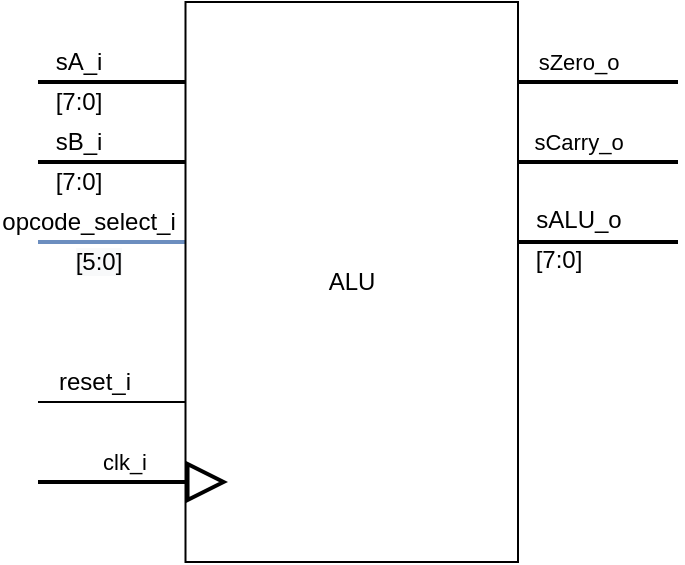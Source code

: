 <mxfile version="13.0.3" type="device"><diagram id="kKXHNzVlLTAeOdKcuCIf" name="Page-1"><mxGraphModel dx="1178" dy="675" grid="1" gridSize="10" guides="1" tooltips="1" connect="1" arrows="1" fold="1" page="1" pageScale="1" pageWidth="827" pageHeight="1169" math="0" shadow="0"><root><mxCell id="0"/><mxCell id="1" parent="0"/><mxCell id="d-rtRdby2LiXi9DGqDz9-1" style="edgeStyle=orthogonalEdgeStyle;rounded=0;orthogonalLoop=1;jettySize=auto;html=1;endArrow=none;endFill=0;strokeWidth=2;fillColor=#dae8fc;strokeColor=#6c8ebf;" parent="1" source="LuXC71RRRRHaPjELrGPR-2" edge="1"><mxGeometry relative="1" as="geometry"><mxPoint x="200" y="280" as="targetPoint"/><Array as="points"><mxPoint x="220" y="280"/><mxPoint x="220" y="280"/></Array></mxGeometry></mxCell><mxCell id="d-rtRdby2LiXi9DGqDz9-2" value="&lt;span style=&quot;font-size: 12px;&quot;&gt;opcode_select_i&lt;/span&gt;" style="edgeLabel;html=1;align=center;verticalAlign=middle;resizable=0;points=[];labelBackgroundColor=none;" parent="d-rtRdby2LiXi9DGqDz9-1" vertex="1" connectable="0"><mxGeometry x="0.757" y="-1" relative="1" as="geometry"><mxPoint x="16.05" y="-9" as="offset"/></mxGeometry></mxCell><mxCell id="d-rtRdby2LiXi9DGqDz9-3" value="&lt;span style=&quot;font-size: 12px ; background-color: rgb(248 , 249 , 250)&quot;&gt;[5:0]&lt;/span&gt;" style="edgeLabel;html=1;align=center;verticalAlign=middle;resizable=0;points=[];" parent="d-rtRdby2LiXi9DGqDz9-1" vertex="1" connectable="0"><mxGeometry x="0.719" y="2" relative="1" as="geometry"><mxPoint x="19.45" y="8" as="offset"/></mxGeometry></mxCell><mxCell id="F3AD7JCNkeXABy7_YF7N-1" style="edgeStyle=orthogonalEdgeStyle;rounded=0;orthogonalLoop=1;jettySize=auto;html=1;strokeWidth=2;endArrow=none;endFill=0;" edge="1" parent="1" source="LuXC71RRRRHaPjELrGPR-2"><mxGeometry relative="1" as="geometry"><mxPoint x="520" y="280" as="targetPoint"/><Array as="points"><mxPoint x="460" y="280"/><mxPoint x="460" y="280"/></Array></mxGeometry></mxCell><mxCell id="F3AD7JCNkeXABy7_YF7N-2" value="&lt;span style=&quot;font-size: 12px;&quot;&gt;sALU_o&lt;/span&gt;" style="edgeLabel;html=1;align=center;verticalAlign=middle;resizable=0;points=[];labelBackgroundColor=none;" vertex="1" connectable="0" parent="F3AD7JCNkeXABy7_YF7N-1"><mxGeometry x="0.245" relative="1" as="geometry"><mxPoint x="-20" y="-10.8" as="offset"/></mxGeometry></mxCell><mxCell id="F3AD7JCNkeXABy7_YF7N-3" value="&lt;span style=&quot;font-size: 12px;&quot;&gt;[7:0]&lt;/span&gt;" style="edgeLabel;html=1;align=center;verticalAlign=middle;resizable=0;points=[];labelBackgroundColor=none;" vertex="1" connectable="0" parent="F3AD7JCNkeXABy7_YF7N-1"><mxGeometry y="-28" relative="1" as="geometry"><mxPoint x="-20" y="-18.8" as="offset"/></mxGeometry></mxCell><mxCell id="F3AD7JCNkeXABy7_YF7N-5" style="edgeStyle=orthogonalEdgeStyle;rounded=0;orthogonalLoop=1;jettySize=auto;html=1;endArrow=none;endFill=0;strokeWidth=2;" edge="1" parent="1" source="LuXC71RRRRHaPjELrGPR-2"><mxGeometry relative="1" as="geometry"><mxPoint x="520" y="200" as="targetPoint"/><Array as="points"><mxPoint x="500" y="200"/><mxPoint x="500" y="200"/></Array></mxGeometry></mxCell><mxCell id="F3AD7JCNkeXABy7_YF7N-6" value="sZero_o" style="edgeLabel;html=1;align=center;verticalAlign=middle;resizable=0;points=[];labelBackgroundColor=none;" vertex="1" connectable="0" parent="F3AD7JCNkeXABy7_YF7N-5"><mxGeometry x="0.25" y="39" relative="1" as="geometry"><mxPoint x="-20" y="29" as="offset"/></mxGeometry></mxCell><mxCell id="F3AD7JCNkeXABy7_YF7N-7" style="edgeStyle=orthogonalEdgeStyle;rounded=0;orthogonalLoop=1;jettySize=auto;html=1;endArrow=none;endFill=0;strokeWidth=2;" edge="1" parent="1" source="LuXC71RRRRHaPjELrGPR-2"><mxGeometry relative="1" as="geometry"><mxPoint x="520" y="240" as="targetPoint"/><Array as="points"><mxPoint x="490" y="240"/><mxPoint x="490" y="240"/></Array></mxGeometry></mxCell><mxCell id="F3AD7JCNkeXABy7_YF7N-8" value="sCarry_o" style="edgeLabel;html=1;align=center;verticalAlign=middle;resizable=0;points=[];labelBackgroundColor=none;" vertex="1" connectable="0" parent="F3AD7JCNkeXABy7_YF7N-7"><mxGeometry x="0.25" y="40" relative="1" as="geometry"><mxPoint x="-20" y="30" as="offset"/></mxGeometry></mxCell><mxCell id="F3AD7JCNkeXABy7_YF7N-10" style="edgeStyle=orthogonalEdgeStyle;rounded=0;orthogonalLoop=1;jettySize=auto;html=1;endArrow=none;endFill=0;strokeWidth=2;" edge="1" parent="1" source="LuXC71RRRRHaPjELrGPR-2"><mxGeometry relative="1" as="geometry"><mxPoint x="200" y="200" as="targetPoint"/><Array as="points"><mxPoint x="260" y="200"/><mxPoint x="260" y="200"/></Array></mxGeometry></mxCell><mxCell id="F3AD7JCNkeXABy7_YF7N-11" value="&lt;span style=&quot;font-size: 12px;&quot;&gt;sA_i&lt;/span&gt;" style="edgeLabel;html=1;align=center;verticalAlign=middle;resizable=0;points=[];labelBackgroundColor=none;" vertex="1" connectable="0" parent="F3AD7JCNkeXABy7_YF7N-10"><mxGeometry x="0.843" y="-1" relative="1" as="geometry"><mxPoint x="14.25" y="-9" as="offset"/></mxGeometry></mxCell><mxCell id="F3AD7JCNkeXABy7_YF7N-12" value="&lt;span style=&quot;font-size: 12px;&quot;&gt;[7:0]&lt;/span&gt;" style="edgeLabel;html=1;align=center;verticalAlign=middle;resizable=0;points=[];labelBackgroundColor=none;" vertex="1" connectable="0" parent="F3AD7JCNkeXABy7_YF7N-10"><mxGeometry x="-0.627" y="2" relative="1" as="geometry"><mxPoint x="-40.15" y="8" as="offset"/></mxGeometry></mxCell><mxCell id="F3AD7JCNkeXABy7_YF7N-14" style="edgeStyle=orthogonalEdgeStyle;rounded=0;orthogonalLoop=1;jettySize=auto;html=1;endArrow=none;endFill=0;strokeWidth=2;" edge="1" parent="1" source="LuXC71RRRRHaPjELrGPR-2"><mxGeometry relative="1" as="geometry"><mxPoint x="200" y="240" as="targetPoint"/><Array as="points"><mxPoint x="260" y="240"/><mxPoint x="260" y="240"/></Array></mxGeometry></mxCell><mxCell id="F3AD7JCNkeXABy7_YF7N-15" value="&lt;span style=&quot;font-size: 12px;&quot;&gt;sB_i&lt;/span&gt;" style="edgeLabel;html=1;align=center;verticalAlign=middle;resizable=0;points=[];labelBackgroundColor=none;" vertex="1" connectable="0" parent="F3AD7JCNkeXABy7_YF7N-14"><mxGeometry x="0.669" y="-1" relative="1" as="geometry"><mxPoint x="7.85" y="-9" as="offset"/></mxGeometry></mxCell><mxCell id="F3AD7JCNkeXABy7_YF7N-16" value="&lt;span style=&quot;font-size: 12px;&quot;&gt;[7:0]&lt;/span&gt;" style="edgeLabel;html=1;align=center;verticalAlign=middle;resizable=0;points=[];labelBackgroundColor=none;" vertex="1" connectable="0" parent="F3AD7JCNkeXABy7_YF7N-14"><mxGeometry x="0.615" y="1" relative="1" as="geometry"><mxPoint x="5.85" y="9" as="offset"/></mxGeometry></mxCell><mxCell id="F3AD7JCNkeXABy7_YF7N-17" style="edgeStyle=orthogonalEdgeStyle;rounded=0;orthogonalLoop=1;jettySize=auto;html=1;endArrow=none;endFill=0;strokeWidth=1;" edge="1" parent="1" source="LuXC71RRRRHaPjELrGPR-2"><mxGeometry relative="1" as="geometry"><mxPoint x="200" y="360" as="targetPoint"/><Array as="points"><mxPoint x="260" y="360"/><mxPoint x="260" y="360"/></Array></mxGeometry></mxCell><mxCell id="F3AD7JCNkeXABy7_YF7N-18" value="&lt;span style=&quot;font-size: 12px;&quot;&gt;reset_i&lt;/span&gt;" style="edgeLabel;html=1;align=center;verticalAlign=middle;resizable=0;points=[];labelBackgroundColor=none;" vertex="1" connectable="0" parent="F3AD7JCNkeXABy7_YF7N-17"><mxGeometry x="0.68" relative="1" as="geometry"><mxPoint x="16.25" y="-10" as="offset"/></mxGeometry></mxCell><mxCell id="LuXC71RRRRHaPjELrGPR-2" value="ALU" style="rounded=0;whiteSpace=wrap;html=1;rotation=0;" parent="1" vertex="1"><mxGeometry x="273.75" y="160" width="166.25" height="280" as="geometry"/></mxCell><mxCell id="LuXC71RRRRHaPjELrGPR-10" value="clk_i" style="endArrow=block;endSize=16;endFill=0;html=1;strokeWidth=2;" parent="1" edge="1"><mxGeometry x="-0.091" y="10" width="160" relative="1" as="geometry"><mxPoint x="200" y="400" as="sourcePoint"/><mxPoint x="295" y="400" as="targetPoint"/><mxPoint as="offset"/></mxGeometry></mxCell></root></mxGraphModel></diagram></mxfile>